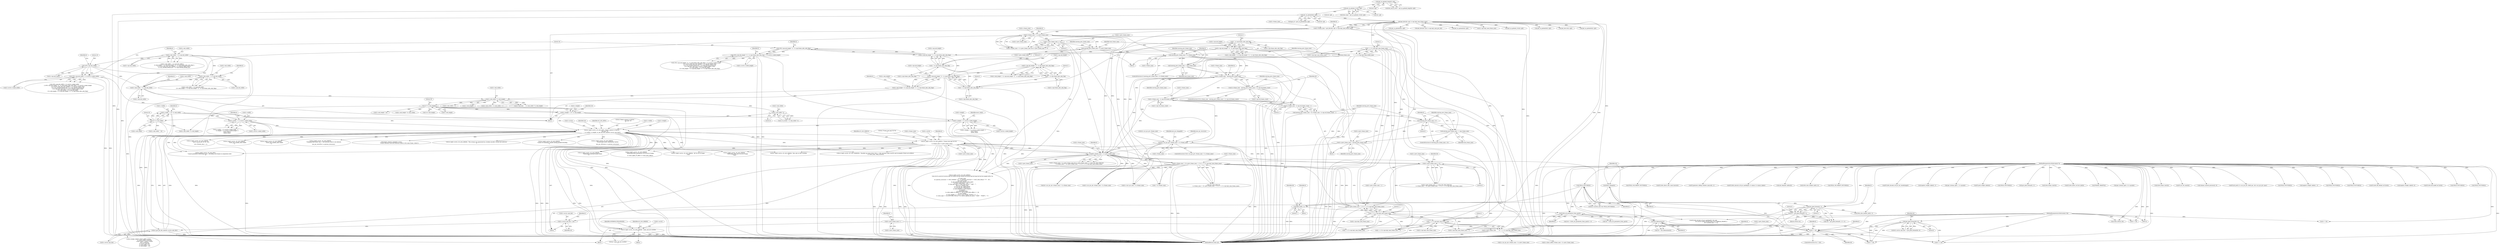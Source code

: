 digraph "0_FFmpeg_29ffeef5e73b8f41ff3a3f2242d356759c66f91f@pointer" {
"1002512" [label="(Call,av_log(h->avctx, AV_LOG_ERROR, \"cabac_init_idc overflow\n\"))"];
"1000887" [label="(Call,av_log(h->avctx, AV_LOG_INFO, \"Reinit context to %dx%d, \"\n               \"pix_fmt: %s\n\", h->width, h->height, av_get_pix_fmt_name(h->avctx->pix_fmt)))"];
"1000715" [label="(Call,h->width  = 16 * h->mb_width)"];
"1000719" [label="(Call,16 * h->mb_width)"];
"1000699" [label="(Call,h->mb_width * 4)"];
"1000679" [label="(Call,h->mb_width * h->mb_height)"];
"1000649" [label="(Call,h->mb_width  = h->sps.mb_width)"];
"1000610" [label="(Call,h->mb_width  != h->sps.mb_width)"];
"1000398" [label="(Call,h->mb_width  != h->sps.mb_width)"];
"1000541" [label="(Call,16*h->sps.mb_width)"];
"1000658" [label="(Call,h->mb_height = h->sps.mb_height * (2 - h->sps.frame_mbs_only_flag))"];
"1000662" [label="(Call,h->sps.mb_height * (2 - h->sps.frame_mbs_only_flag))"];
"1000623" [label="(Call,h->sps.mb_height * (2 - h->sps.frame_mbs_only_flag))"];
"1000557" [label="(Call,h->sps.mb_height * (2 - h->sps.frame_mbs_only_flag))"];
"1000412" [label="(Call,h->sps.mb_height * (2 - h->sps.frame_mbs_only_flag))"];
"1000418" [label="(Call,2 - h->sps.frame_mbs_only_flag)"];
"1000563" [label="(Call,2 - h->sps.frame_mbs_only_flag)"];
"1000629" [label="(Call,2 - h->sps.frame_mbs_only_flag)"];
"1000668" [label="(Call,2 - h->sps.frame_mbs_only_flag)"];
"1000827" [label="(Call,h->width  != h->avctx->coded_width)"];
"1000540" [label="(Call,16*h->sps.mb_width != h->avctx->coded_width)"];
"1000837" [label="(Call,h->height != h->avctx->coded_height)"];
"1000724" [label="(Call,h->height = 16 * h->mb_height)"];
"1000728" [label="(Call,16 * h->mb_height)"];
"1000554" [label="(Call,16*h->sps.mb_height * (2 - h->sps.frame_mbs_only_flag) != h->avctx->coded_height)"];
"1000555" [label="(Call,16*h->sps.mb_height * (2 - h->sps.frame_mbs_only_flag))"];
"1000899" [label="(Call,av_get_pix_fmt_name(h->avctx->pix_fmt))"];
"1000880" [label="(Call,h->avctx->pix_fmt = ret)"];
"1000872" [label="(Call,ret = get_pixel_format(h, 1))"];
"1000874" [label="(Call,get_pixel_format(h, 1))"];
"1000868" [label="(Call,flush_change(h))"];
"1000851" [label="(Call,h != h0)"];
"1000735" [label="(Call,init_dimensions(h))"];
"1000495" [label="(Call,h264_set_parameter_from_sps(h))"];
"1000186" [label="(Call,field_end(h, 1))"];
"1000183" [label="(Call,FIELD_PICTURE(h))"];
"1000125" [label="(MethodParameterIn,H264Context *h)"];
"1000643" [label="(Call,get_pixel_format(h0, 0))"];
"1000126" [label="(MethodParameterIn,H264Context *h0)"];
"1001500" [label="(Call,av_log(h->avctx, AV_LOG_DEBUG, \"Frame num gap %d %d\n\",\n                   h->frame_num, h->prev_frame_num))"];
"1001451" [label="(Call,h->frame_num != h->prev_frame_num)"];
"1001349" [label="(Call,h0->cur_pic_ptr->frame_num != h->frame_num)"];
"1001240" [label="(Call,h->frame_num - h->sps.ref_frame_count)"];
"1001226" [label="(Call,h->frame_num - unwrap_prev_frame_num)"];
"1001216" [label="(Call,unwrap_prev_frame_num > h->frame_num)"];
"1001200" [label="(Call,unwrap_prev_frame_num = h->prev_frame_num)"];
"1001186" [label="(Call,h->frame_num != h->prev_frame_num)"];
"1000993" [label="(Call,h->frame_num = get_bits(&h->gb, h->sps.log2_max_frame_num))"];
"1000997" [label="(Call,get_bits(&h->gb, h->sps.log2_max_frame_num))"];
"1000300" [label="(Call,get_ue_golomb(&h->gb))"];
"1000230" [label="(Call,get_ue_golomb_31(&h->gb))"];
"1000168" [label="(Call,get_ue_golomb_long(&h->gb))"];
"1001193" [label="(Call,h->prev_frame_num >= 0)"];
"1001221" [label="(Call,unwrap_prev_frame_num -= max_frame_num)"];
"1001206" [label="(Call,max_frame_num         = 1 << h->sps.log2_max_frame_num)"];
"1001208" [label="(Call,1 << h->sps.log2_max_frame_num)"];
"1001225" [label="(Call,(h->frame_num - unwrap_prev_frame_num) > h->sps.ref_frame_count)"];
"1001257" [label="(Call,h->prev_frame_num = unwrap_prev_frame_num)"];
"1001254" [label="(Call,unwrap_prev_frame_num += max_frame_num)"];
"1001251" [label="(Call,unwrap_prev_frame_num < 0)"];
"1001237" [label="(Call,unwrap_prev_frame_num = (h->frame_num - h->sps.ref_frame_count) - 1)"];
"1001239" [label="(Call,(h->frame_num - h->sps.ref_frame_count) - 1)"];
"1001552" [label="(Call,h->prev_frame_num        %= 1 << h->sps.log2_max_frame_num)"];
"1001556" [label="(Call,1 << h->sps.log2_max_frame_num)"];
"1001479" [label="(Call,1 << h->sps.log2_max_frame_num)"];
"1001548" [label="(Call,h->prev_frame_num++)"];
"1001469" [label="(Call,h->frame_num != (h->prev_frame_num + 1) % (1 << h->sps.log2_max_frame_num))"];
"1001473" [label="(Call,(h->prev_frame_num + 1) % (1 << h->sps.log2_max_frame_num))"];
"1001459" [label="(Call,h->prev_frame_num >= 0)"];
"1001208" [label="(Call,1 << h->sps.log2_max_frame_num)"];
"1000720" [label="(Literal,16)"];
"1001677" [label="(Call,h->mb_width  * 16)"];
"1000695" [label="(Call,h->b_stride = h->mb_width * 4)"];
"1002195" [label="(Call,get_se_golomb(&h->gb))"];
"1001255" [label="(Identifier,unwrap_prev_frame_num)"];
"1000997" [label="(Call,get_bits(&h->gb, h->sps.log2_max_frame_num))"];
"1000827" [label="(Call,h->width  != h->avctx->coded_width)"];
"1000542" [label="(Literal,16)"];
"1000849" [label="(Block,)"];
"1002411" [label="(Call,ff_h264_decode_ref_pic_marking(h0, &h->gb,\n                                             !(h->avctx->active_thread_type & FF_THREAD_FRAME) ||\n                                             h0->current_slice == 0))"];
"1000690" [label="(Call,h->mb_width + 1)"];
"1000662" [label="(Call,h->sps.mb_height * (2 - h->sps.frame_mbs_only_flag))"];
"1000621" [label="(Identifier,h)"];
"1000900" [label="(Call,h->avctx->pix_fmt)"];
"1000492" [label="(Call,(ret = h264_set_parameter_from_sps(h)) < 0)"];
"1000850" [label="(ControlStructure,if (h != h0))"];
"1000649" [label="(Call,h->mb_width  = h->sps.mb_width)"];
"1000660" [label="(Identifier,h)"];
"1000554" [label="(Call,16*h->sps.mb_height * (2 - h->sps.frame_mbs_only_flag) != h->avctx->coded_height)"];
"1000558" [label="(Call,h->sps.mb_height)"];
"1000725" [label="(Call,h->height)"];
"1000874" [label="(Call,get_pixel_format(h, 1))"];
"1002036" [label="(Call,FIELD_OR_MBAFF_PICTURE(h))"];
"1000929" [label="(Call,h != h0)"];
"1001763" [label="(Call,h0->cur_pic_ptr->frame_num != h->frame_num)"];
"1002848" [label="(Call,av_log(h->avctx, AV_LOG_ERROR,\n                       \"Deblocking switched inside frame.\n\"))"];
"1002109" [label="(Call,h->sps.log2_max_frame_num + 1)"];
"1001563" [label="(Call,h->cur_pic_ptr->frame_num = h->prev_frame_num)"];
"1002483" [label="(Call,ff_h264_direct_dist_scale_factor(h))"];
"1001451" [label="(Call,h->frame_num != h->prev_frame_num)"];
"1000610" [label="(Call,h->mb_width  != h->sps.mb_width)"];
"1000998" [label="(Call,&h->gb)"];
"1000873" [label="(Identifier,ret)"];
"1001222" [label="(Identifier,unwrap_prev_frame_num)"];
"1001217" [label="(Identifier,unwrap_prev_frame_num)"];
"1001464" [label="(Call,!h0->first_field &&\n               h->frame_num != (h->prev_frame_num + 1) % (1 << h->sps.log2_max_frame_num))"];
"1001385" [label="(Identifier,last_pic_structure)"];
"1000663" [label="(Call,h->sps.mb_height)"];
"1001241" [label="(Call,h->frame_num)"];
"1000624" [label="(Call,h->sps.mb_height)"];
"1001506" [label="(Call,h->frame_num)"];
"1001221" [label="(Call,unwrap_prev_frame_num -= max_frame_num)"];
"1001261" [label="(Identifier,unwrap_prev_frame_num)"];
"1002658" [label="(Call,av_log(h->avctx, AV_LOG_ERROR,\n                   \"deblocking_filter_idc %u out of range\n\", tmp))"];
"1001553" [label="(Call,h->prev_frame_num)"];
"1000871" [label="(Call,(ret = get_pixel_format(h, 1)) < 0)"];
"1000609" [label="(Call,h->mb_width  != h->sps.mb_width\n                     || h->mb_height != h->sps.mb_height * (2 - h->sps.frame_mbs_only_flag))"];
"1000683" [label="(Call,h->mb_height)"];
"1000875" [label="(Identifier,h)"];
"1000851" [label="(Call,h != h0)"];
"1001592" [label="(Call,ff_generate_sliding_window_mmcos(h, 1))"];
"1000831" [label="(Call,h->avctx->coded_width)"];
"1001611" [label="(Call,ff_h264_execute_ref_pic_marking(h, h->mmco, h->mmco_index))"];
"1001210" [label="(Call,h->sps.log2_max_frame_num)"];
"1000408" [label="(Call,h->mb_height != h->sps.mb_height * (2 - h->sps.frame_mbs_only_flag))"];
"1001249" [label="(Literal,1)"];
"1001896" [label="(Call,h->mb_height * h->mb_stride)"];
"1001452" [label="(Call,h->frame_num)"];
"1002519" [label="(Identifier,AVERROR_INVALIDDATA)"];
"1000729" [label="(Literal,16)"];
"1000125" [label="(MethodParameterIn,H264Context *h)"];
"1000301" [label="(Call,&h->gb)"];
"1000179" [label="(Call,h0->current_slice && FIELD_PICTURE(h))"];
"1000659" [label="(Call,h->mb_height)"];
"1000991" [label="(Call,init_dequant_tables(h))"];
"1000962" [label="(Call,h264_slice_header_init(h, 0))"];
"1001990" [label="(Call,FIELD_OR_MBAFF_PICTURE(h))"];
"1001240" [label="(Call,h->frame_num - h->sps.ref_frame_count)"];
"1000298" [label="(Call,pps_id = get_ue_golomb(&h->gb))"];
"1002303" [label="(Call,ff_h264_decode_ref_pic_list_reordering(h))"];
"1000398" [label="(Call,h->mb_width  != h->sps.mb_width)"];
"1000876" [label="(Literal,1)"];
"1000191" [label="(Identifier,h0)"];
"1000169" [label="(Call,&h->gb)"];
"1001467" [label="(Identifier,h0)"];
"1001231" [label="(Call,h->sps.ref_frame_count)"];
"1001238" [label="(Identifier,unwrap_prev_frame_num)"];
"1001190" [label="(Call,h->prev_frame_num)"];
"1000977" [label="(Call,h == h0)"];
"1001252" [label="(Identifier,unwrap_prev_frame_num)"];
"1002469" [label="(Call,implicit_weight_table(h, 1))"];
"1000397" [label="(Call,h->mb_width  != h->sps.mb_width ||\n            h->mb_height != h->sps.mb_height * (2 - h->sps.frame_mbs_only_flag) ||\n            h->avctx->bits_per_raw_sample != h->sps.bit_depth_luma ||\n            h->cur_chroma_format_idc != h->sps.chroma_format_idc)"];
"1000579" [label="(Identifier,h)"];
"1001193" [label="(Call,h->prev_frame_num >= 0)"];
"1000841" [label="(Call,h->avctx->coded_height)"];
"1002072" [label="(Call,h->curr_pic_num = h->frame_num)"];
"1000993" [label="(Call,h->frame_num = get_bits(&h->gb, h->sps.log2_max_frame_num))"];
"1000614" [label="(Call,h->sps.mb_width)"];
"1001480" [label="(Literal,1)"];
"1003435" [label="(MethodReturn,static int)"];
"1001558" [label="(Call,h->sps.log2_max_frame_num)"];
"1002140" [label="(Call,get_bits(&h->gb, h->sps.log2_max_poc_lsb))"];
"1000637" [label="(Call,h0->avctx->pix_fmt != get_pixel_format(h0, 0))"];
"1001850" [label="(Call,i<h->mb_height)"];
"1001169" [label="(Call,av_log(h->avctx, AV_LOG_ERROR,\n                   \"unset cur_pic_ptr on %d. slice\n\",\n                   h0->current_slice + 1))"];
"1001458" [label="(Call,h->prev_frame_num >= 0 && !h0->first_field &&\n               h->frame_num != (h->prev_frame_num + 1) % (1 << h->sps.log2_max_frame_num))"];
"1001251" [label="(Call,unwrap_prev_frame_num < 0)"];
"1001259" [label="(Identifier,h)"];
"1001501" [label="(Call,h->avctx)"];
"1001548" [label="(Call,h->prev_frame_num++)"];
"1000724" [label="(Call,h->height = 16 * h->mb_height)"];
"1000572" [label="(Identifier,h)"];
"1002001" [label="(Call,av_log(h->avctx, AV_LOG_ERROR, \"first_mb_in_slice overflow\n\"))"];
"1001355" [label="(Call,h->frame_num)"];
"1000878" [label="(Return,return ret;)"];
"1002590" [label="(Call,get_chroma_qp(h, 1, h->qscale))"];
"1001257" [label="(Call,h->prev_frame_num = unwrap_prev_frame_num)"];
"1001479" [label="(Call,1 << h->sps.log2_max_frame_num)"];
"1002832" [label="(Call,av_log(h->avctx, AV_LOG_INFO,\n                       \"Cannot parallelize deblocking type 1, decoding such frames in sequential order\n\"))"];
"1000914" [label="(Call,av_log(h->avctx, AV_LOG_ERROR,\n                   \"h264_slice_header_init() failed\n\"))"];
"1000653" [label="(Call,h->sps.mb_width)"];
"1001700" [label="(Call,h->short_ref[0]->frame_num = h->prev_frame_num)"];
"1000887" [label="(Call,av_log(h->avctx, AV_LOG_INFO, \"Reinit context to %dx%d, \"\n               \"pix_fmt: %s\n\", h->width, h->height, av_get_pix_fmt_name(h->avctx->pix_fmt)))"];
"1001554" [label="(Identifier,h)"];
"1000619" [label="(Call,h->mb_height != h->sps.mb_height * (2 - h->sps.frame_mbs_only_flag))"];
"1000631" [label="(Call,h->sps.frame_mbs_only_flag)"];
"1001516" [label="(Identifier,h)"];
"1001223" [label="(Identifier,max_frame_num)"];
"1001469" [label="(Call,h->frame_num != (h->prev_frame_num + 1) % (1 << h->sps.log2_max_frame_num))"];
"1000852" [label="(Identifier,h)"];
"1002122" [label="(Call,get_ue_golomb(&h->gb))"];
"1000127" [label="(Block,)"];
"1000413" [label="(Call,h->sps.mb_height)"];
"1000670" [label="(Call,h->sps.frame_mbs_only_flag)"];
"1000570" [label="(Call,h->avctx->coded_height)"];
"1000184" [label="(Identifier,h)"];
"1001350" [label="(Call,h0->cur_pic_ptr->frame_num)"];
"1001002" [label="(Call,h->sps.log2_max_frame_num)"];
"1001481" [label="(Call,h->sps.log2_max_frame_num)"];
"1001250" [label="(ControlStructure,if (unwrap_prev_frame_num < 0))"];
"1000402" [label="(Call,h->sps.mb_width)"];
"1000668" [label="(Call,2 - h->sps.frame_mbs_only_flag)"];
"1000719" [label="(Call,16 * h->mb_width)"];
"1000399" [label="(Call,h->mb_width)"];
"1000540" [label="(Call,16*h->sps.mb_width != h->avctx->coded_width)"];
"1000881" [label="(Call,h->avctx->pix_fmt)"];
"1001209" [label="(Literal,1)"];
"1001206" [label="(Call,max_frame_num         = 1 << h->sps.log2_max_frame_num)"];
"1001549" [label="(Call,h->prev_frame_num)"];
"1001362" [label="(Identifier,last_pic_droppable)"];
"1000539" [label="(Call,16*h->sps.mb_width != h->avctx->coded_width\n                     || 16*h->sps.mb_height * (2 - h->sps.frame_mbs_only_flag) != h->avctx->coded_height\n                     || h->avctx->bits_per_raw_sample != h->sps.bit_depth_luma\n                     || h->cur_chroma_format_idc != h->sps.chroma_format_idc\n                     || av_cmp_q(h->sps.sar, h->avctx->sample_aspect_ratio)\n                     || h->mb_width  != h->sps.mb_width\n                     || h->mb_height != h->sps.mb_height * (2 - h->sps.frame_mbs_only_flag))"];
"1000857" [label="(Identifier,h)"];
"1000493" [label="(Call,ret = h264_set_parameter_from_sps(h))"];
"1000187" [label="(Identifier,h)"];
"1002351" [label="(Call,ff_pred_weight_table(h))"];
"1000736" [label="(Identifier,h)"];
"1000899" [label="(Call,av_get_pix_fmt_name(h->avctx->pix_fmt))"];
"1000230" [label="(Call,get_ue_golomb_31(&h->gb))"];
"1000892" [label="(Literal,\"Reinit context to %dx%d, \"\n               \"pix_fmt: %s\n\")"];
"1001809" [label="(Call,FIELD_PICTURE(h))"];
"1000967" [label="(Call,av_log(h->avctx, AV_LOG_ERROR,\n                   \"h264_slice_header_init() failed\n\"))"];
"1001216" [label="(Call,unwrap_prev_frame_num > h->frame_num)"];
"1000611" [label="(Call,h->mb_width)"];
"1001194" [label="(Call,h->prev_frame_num)"];
"1001500" [label="(Call,av_log(h->avctx, AV_LOG_DEBUG, \"Frame num gap %d %d\n\",\n                   h->frame_num, h->prev_frame_num))"];
"1001463" [label="(Literal,0)"];
"1000679" [label="(Call,h->mb_width * h->mb_height)"];
"1000945" [label="(Call,get_pixel_format(h, 1))"];
"1001917" [label="(Call,h != h0)"];
"1001185" [label="(Call,h->frame_num != h->prev_frame_num && h->prev_frame_num >= 0)"];
"1000869" [label="(Identifier,h)"];
"1000496" [label="(Identifier,h)"];
"1001540" [label="(Call,h264_frame_start(h))"];
"1000909" [label="(Call,h264_slice_header_init(h, 1))"];
"1000877" [label="(Literal,0)"];
"1002485" [label="(Call,ff_h264_direct_ref_list_init(h))"];
"1002984" [label="(Call,av_log(h->avctx, AV_LOG_WARNING, \"Possibly too many slices (%d >= %d), increase MAX_SLICES and recompile if there are artifacts\n\", h->slice_num, MAX_SLICES))"];
"1001504" [label="(Identifier,AV_LOG_DEBUG)"];
"1000658" [label="(Call,h->mb_height = h->sps.mb_height * (2 - h->sps.frame_mbs_only_flag))"];
"1001227" [label="(Call,h->frame_num)"];
"1000677" [label="(Identifier,h)"];
"1001201" [label="(Identifier,unwrap_prev_frame_num)"];
"1000630" [label="(Literal,2)"];
"1001236" [label="(Block,)"];
"1001256" [label="(Identifier,max_frame_num)"];
"1000550" [label="(Identifier,h)"];
"1001140" [label="(Call,av_log(h->avctx, AV_LOG_ERROR,\n                   \"Changing field mode (%d -> %d) between slices is not allowed\n\",\n                   last_pic_structure, h->picture_structure))"];
"1002097" [label="(Call,2 * h->frame_num)"];
"1000669" [label="(Literal,2)"];
"1000886" [label="(Identifier,ret)"];
"1001450" [label="(Call,h->frame_num != h->prev_frame_num && h->prev_frame_num >= 0 && !h0->first_field &&\n               h->frame_num != (h->prev_frame_num + 1) % (1 << h->sps.log2_max_frame_num))"];
"1000623" [label="(Call,h->sps.mb_height * (2 - h->sps.frame_mbs_only_flag))"];
"1001207" [label="(Identifier,max_frame_num)"];
"1000893" [label="(Call,h->width)"];
"1002446" [label="(Call,FRAME_MBAFF(h))"];
"1002723" [label="(Call,av_log(h->avctx, AV_LOG_ERROR,\n                       \"deblocking filter parameters %d %d out of range\n\",\n                       h->slice_alpha_c0_offset, h->slice_beta_offset))"];
"1000826" [label="(Call,h->width  != h->avctx->coded_width   ||\n         h->height != h->avctx->coded_height  ||\n         must_reinit ||\n         needs_reinit)"];
"1001474" [label="(Call,h->prev_frame_num + 1)"];
"1001349" [label="(Call,h0->cur_pic_ptr->frame_num != h->frame_num)"];
"1000643" [label="(Call,get_pixel_format(h0, 0))"];
"1001459" [label="(Call,h->prev_frame_num >= 0)"];
"1001195" [label="(Identifier,h)"];
"1001964" [label="(Call,h->cur_pic_ptr->frame_num = h->frame_num)"];
"1000188" [label="(Literal,1)"];
"1002578" [label="(Call,get_chroma_qp(h, 0, h->qscale))"];
"1001432" [label="(Call,avpriv_request_sample(h->avctx,\n                                              \"Found reference and non-reference fields in the same frame, which\"))"];
"1001202" [label="(Call,h->prev_frame_num)"];
"1000686" [label="(Call,h->mb_stride = h->mb_width + 1)"];
"1001264" [label="(Identifier,h0)"];
"1000896" [label="(Call,h->height)"];
"1000839" [label="(Identifier,h)"];
"1000888" [label="(Call,h->avctx)"];
"1001822" [label="(Call,h264_frame_start(h))"];
"1001473" [label="(Call,(h->prev_frame_num + 1) % (1 << h->sps.log2_max_frame_num))"];
"1000700" [label="(Call,h->mb_width)"];
"1001233" [label="(Identifier,h)"];
"1000716" [label="(Call,h->width)"];
"1002511" [label="(Block,)"];
"1000730" [label="(Call,h->mb_height)"];
"1000183" [label="(Call,FIELD_PICTURE(h))"];
"1000728" [label="(Call,16 * h->mb_height)"];
"1001461" [label="(Identifier,h)"];
"1001244" [label="(Call,h->sps.ref_frame_count)"];
"1002502" [label="(Call,get_ue_golomb_31(&h->gb))"];
"1001237" [label="(Call,unwrap_prev_frame_num = (h->frame_num - h->sps.ref_frame_count) - 1)"];
"1000734" [label="(Identifier,ret)"];
"1002255" [label="(Call,ff_set_ref_count(h))"];
"1001835" [label="(Call,release_unused_pictures(h, 0))"];
"1002538" [label="(Call,get_se_golomb(&h->gb))"];
"1001258" [label="(Call,h->prev_frame_num)"];
"1001253" [label="(Literal,0)"];
"1000644" [label="(Identifier,h0)"];
"1000166" [label="(Call,first_mb_in_slice = get_ue_golomb_long(&h->gb))"];
"1000412" [label="(Call,h->sps.mb_height * (2 - h->sps.frame_mbs_only_flag))"];
"1000418" [label="(Call,2 - h->sps.frame_mbs_only_flag)"];
"1001239" [label="(Call,(h->frame_num - h->sps.ref_frame_count) - 1)"];
"1001509" [label="(Call,h->prev_frame_num)"];
"1001197" [label="(Literal,0)"];
"1001062" [label="(Call,av_log(h->avctx, AV_LOG_ERROR, \"This stream was generated by a broken encoder, invalid 8x8 inference\n\"))"];
"1002558" [label="(Call,av_log(h->avctx, AV_LOG_ERROR, \"QP %u out of range\n\", tmp))"];
"1001225" [label="(Call,(h->frame_num - unwrap_prev_frame_num) > h->sps.ref_frame_count)"];
"1000543" [label="(Call,h->sps.mb_width)"];
"1001200" [label="(Call,unwrap_prev_frame_num = h->prev_frame_num)"];
"1000733" [label="(Call,ret = init_dimensions(h))"];
"1000541" [label="(Call,16*h->sps.mb_width)"];
"1001198" [label="(Block,)"];
"1000300" [label="(Call,get_ue_golomb(&h->gb))"];
"1000675" [label="(Call,h->mb_num    = h->mb_width * h->mb_height)"];
"1000185" [label="(Block,)"];
"1001556" [label="(Call,1 << h->sps.log2_max_frame_num)"];
"1000548" [label="(Call,h->avctx->coded_width)"];
"1001073" [label="(Call,get_bits1(&h->gb))"];
"1001009" [label="(Identifier,h)"];
"1002083" [label="(Call,1 << h->sps.log2_max_frame_num)"];
"1000721" [label="(Call,h->mb_width)"];
"1002225" [label="(Call,ff_init_poc(h, h->cur_pic_ptr->field_poc, &h->cur_pic_ptr->poc))"];
"1001215" [label="(ControlStructure,if (unwrap_prev_frame_num > h->frame_num))"];
"1000880" [label="(Call,h->avctx->pix_fmt = ret)"];
"1001552" [label="(Call,h->prev_frame_num        %= 1 << h->sps.log2_max_frame_num)"];
"1000837" [label="(Call,h->height != h->avctx->coded_height)"];
"1002512" [label="(Call,av_log(h->avctx, AV_LOG_ERROR, \"cabac_init_idc overflow\n\"))"];
"1001348" [label="(ControlStructure,if (h0->cur_pic_ptr->frame_num != h->frame_num))"];
"1001470" [label="(Call,h->frame_num)"];
"1001741" [label="(Call,FIELD_PICTURE(h))"];
"1000555" [label="(Call,16*h->sps.mb_height * (2 - h->sps.frame_mbs_only_flag))"];
"1000553" [label="(Call,16*h->sps.mb_height * (2 - h->sps.frame_mbs_only_flag) != h->avctx->coded_height\n                     || h->avctx->bits_per_raw_sample != h->sps.bit_depth_luma\n                     || h->cur_chroma_format_idc != h->sps.chroma_format_idc\n                     || av_cmp_q(h->sps.sar, h->avctx->sample_aspect_ratio)\n                     || h->mb_width  != h->sps.mb_width\n                     || h->mb_height != h->sps.mb_height * (2 - h->sps.frame_mbs_only_flag))"];
"1002369" [label="(Call,implicit_weight_table(h, -1))"];
"1000420" [label="(Call,h->sps.frame_mbs_only_flag)"];
"1001814" [label="(Call,FIELD_PICTURE(h))"];
"1000872" [label="(Call,ret = get_pixel_format(h, 1))"];
"1001641" [label="(Call,av_image_copy(h->short_ref[0]->f.data,\n                                  h->short_ref[0]->f.linesize,\n                                  (const uint8_t **)prev->f.data,\n                                  prev->f.linesize,\n                                  h->avctx->pix_fmt,\n                                  h->mb_width  * 16,\n                                  h->mb_height * 16))"];
"1001254" [label="(Call,unwrap_prev_frame_num += max_frame_num)"];
"1000699" [label="(Call,h->mb_width * 4)"];
"1000838" [label="(Call,h->height)"];
"1000557" [label="(Call,h->sps.mb_height * (2 - h->sps.frame_mbs_only_flag))"];
"1000868" [label="(Call,flush_change(h))"];
"1000735" [label="(Call,init_dimensions(h))"];
"1000228" [label="(Call,slice_type = get_ue_golomb_31(&h->gb))"];
"1001319" [label="(Call,FIELD_PICTURE(h))"];
"1000231" [label="(Call,&h->gb)"];
"1002107" [label="(Call,1 << (h->sps.log2_max_frame_num + 1))"];
"1002292" [label="(Call,ff_h264_fill_default_ref_list(h))"];
"1000186" [label="(Call,field_end(h, 1))"];
"1001978" [label="(Call,h->mb_width * h->mb_height)"];
"1000680" [label="(Call,h->mb_width)"];
"1001460" [label="(Call,h->prev_frame_num)"];
"1000836" [label="(Call,h->height != h->avctx->coded_height  ||\n         must_reinit ||\n         needs_reinit)"];
"1000889" [label="(Identifier,h)"];
"1002517" [label="(Literal,\"cabac_init_idc overflow\n\")"];
"1000715" [label="(Call,h->width  = 16 * h->mb_width)"];
"1000908" [label="(Identifier,ret)"];
"1001923" [label="(Call,clone_slice(h, h0))"];
"1000410" [label="(Identifier,h)"];
"1001455" [label="(Call,h->prev_frame_num)"];
"1000933" [label="(Call,av_log(h->avctx, AV_LOG_ERROR,\n                   \"Cannot (re-)initialize context during parallel decoding.\n\"))"];
"1002844" [label="(Call,h != h0)"];
"1000563" [label="(Call,2 - h->sps.frame_mbs_only_flag)"];
"1000703" [label="(Literal,4)"];
"1001187" [label="(Call,h->frame_num)"];
"1001557" [label="(Literal,1)"];
"1001682" [label="(Call,h->mb_height * 16)"];
"1000556" [label="(Literal,16)"];
"1000994" [label="(Call,h->frame_num)"];
"1001505" [label="(Literal,\"Frame num gap %d %d\n\")"];
"1001186" [label="(Call,h->frame_num != h->prev_frame_num)"];
"1002516" [label="(Identifier,AV_LOG_ERROR)"];
"1000650" [label="(Call,h->mb_width)"];
"1001402" [label="(Call,av_log(h->avctx, AV_LOG_ERROR,\n                               \"Invalid field mode combination %d/%d\n\",\n                               last_pic_structure, h->picture_structure))"];
"1002466" [label="(Call,implicit_weight_table(h, 0))"];
"1000853" [label="(Identifier,h0)"];
"1003314" [label="(Call,av_log(h->avctx, AV_LOG_DEBUG,\n               \"slice:%d %s mb:%d %c%s%s pps:%u frame:%d poc:%d/%d ref:%d/%d qp:%d loop:%d:%d:%d weight:%d%s %s\n\",\n               h->slice_num,\n               (h->picture_structure == PICT_FRAME ? \"F\" : h->picture_structure == PICT_TOP_FIELD ? \"T\" : \"B\"),\n               first_mb_in_slice,\n               av_get_picture_type_char(h->slice_type),\n               h->slice_type_fixed ? \" fix\" : \"\",\n               h->nal_unit_type == NAL_IDR_SLICE ? \" IDR\" : \"\",\n               pps_id, h->frame_num,\n               h->cur_pic_ptr->field_poc[0],\n               h->cur_pic_ptr->field_poc[1],\n               h->ref_count[0], h->ref_count[1],\n               h->qscale,\n               h->deblocking_filter,\n               h->slice_alpha_c0_offset / 2 - 26, h->slice_beta_offset / 2 - 26,\n               h->use_weight,\n               h->use_weight == 1 && h->use_weight_chroma ? \"c\" : \"\",\n               h->slice_type == AV_PICTURE_TYPE_B ? (h->direct_spatial_mv_pred ? \"SPAT\" : \"TEMP\") : \"\"))"];
"1002513" [label="(Call,h->avctx)"];
"1000828" [label="(Call,h->width)"];
"1000645" [label="(Literal,0)"];
"1000891" [label="(Identifier,AV_LOG_INFO)"];
"1002248" [label="(Call,get_ue_golomb(&h->gb))"];
"1000419" [label="(Literal,2)"];
"1001224" [label="(ControlStructure,if ((h->frame_num - unwrap_prev_frame_num) > h->sps.ref_frame_count))"];
"1002449" [label="(Call,ff_h264_fill_mbaff_ref_list(h))"];
"1001226" [label="(Call,h->frame_num - unwrap_prev_frame_num)"];
"1001566" [label="(Identifier,h)"];
"1001230" [label="(Identifier,unwrap_prev_frame_num)"];
"1000629" [label="(Call,2 - h->sps.frame_mbs_only_flag)"];
"1001486" [label="(Block,)"];
"1001228" [label="(Identifier,h)"];
"1000168" [label="(Call,get_ue_golomb_long(&h->gb))"];
"1001758" [label="(Call,FIELD_PICTURE(h))"];
"1000726" [label="(Identifier,h)"];
"1000564" [label="(Literal,2)"];
"1001839" [label="(Call,FIELD_PICTURE(h))"];
"1000126" [label="(MethodParameterIn,H264Context *h0)"];
"1001218" [label="(Call,h->frame_num)"];
"1000495" [label="(Call,h264_set_parameter_from_sps(h))"];
"1000565" [label="(Call,h->sps.frame_mbs_only_flag)"];
"1000847" [label="(Identifier,must_reinit)"];
"1002512" -> "1002511"  [label="AST: "];
"1002512" -> "1002517"  [label="CFG: "];
"1002513" -> "1002512"  [label="AST: "];
"1002516" -> "1002512"  [label="AST: "];
"1002517" -> "1002512"  [label="AST: "];
"1002519" -> "1002512"  [label="CFG: "];
"1002512" -> "1003435"  [label="DDG: "];
"1002512" -> "1003435"  [label="DDG: "];
"1002512" -> "1003435"  [label="DDG: "];
"1000887" -> "1002512"  [label="DDG: "];
"1001500" -> "1002512"  [label="DDG: "];
"1000887" -> "1000849"  [label="AST: "];
"1000887" -> "1000899"  [label="CFG: "];
"1000888" -> "1000887"  [label="AST: "];
"1000891" -> "1000887"  [label="AST: "];
"1000892" -> "1000887"  [label="AST: "];
"1000893" -> "1000887"  [label="AST: "];
"1000896" -> "1000887"  [label="AST: "];
"1000899" -> "1000887"  [label="AST: "];
"1000908" -> "1000887"  [label="CFG: "];
"1000887" -> "1003435"  [label="DDG: "];
"1000887" -> "1003435"  [label="DDG: "];
"1000887" -> "1003435"  [label="DDG: "];
"1000887" -> "1003435"  [label="DDG: "];
"1000887" -> "1003435"  [label="DDG: "];
"1000887" -> "1003435"  [label="DDG: "];
"1000715" -> "1000887"  [label="DDG: "];
"1000827" -> "1000887"  [label="DDG: "];
"1000837" -> "1000887"  [label="DDG: "];
"1000724" -> "1000887"  [label="DDG: "];
"1000899" -> "1000887"  [label="DDG: "];
"1000887" -> "1000914"  [label="DDG: "];
"1000887" -> "1000933"  [label="DDG: "];
"1000887" -> "1000967"  [label="DDG: "];
"1000887" -> "1001062"  [label="DDG: "];
"1000887" -> "1001140"  [label="DDG: "];
"1000887" -> "1001169"  [label="DDG: "];
"1000887" -> "1001402"  [label="DDG: "];
"1000887" -> "1001432"  [label="DDG: "];
"1000887" -> "1001500"  [label="DDG: "];
"1000887" -> "1002001"  [label="DDG: "];
"1000887" -> "1002558"  [label="DDG: "];
"1000887" -> "1002658"  [label="DDG: "];
"1000887" -> "1002723"  [label="DDG: "];
"1000887" -> "1002832"  [label="DDG: "];
"1000887" -> "1002832"  [label="DDG: "];
"1000887" -> "1002848"  [label="DDG: "];
"1000887" -> "1002984"  [label="DDG: "];
"1000887" -> "1003314"  [label="DDG: "];
"1000715" -> "1000127"  [label="AST: "];
"1000715" -> "1000719"  [label="CFG: "];
"1000716" -> "1000715"  [label="AST: "];
"1000719" -> "1000715"  [label="AST: "];
"1000726" -> "1000715"  [label="CFG: "];
"1000715" -> "1003435"  [label="DDG: "];
"1000715" -> "1003435"  [label="DDG: "];
"1000719" -> "1000715"  [label="DDG: "];
"1000719" -> "1000715"  [label="DDG: "];
"1000715" -> "1000827"  [label="DDG: "];
"1000719" -> "1000721"  [label="CFG: "];
"1000720" -> "1000719"  [label="AST: "];
"1000721" -> "1000719"  [label="AST: "];
"1000719" -> "1003435"  [label="DDG: "];
"1000699" -> "1000719"  [label="DDG: "];
"1000719" -> "1001677"  [label="DDG: "];
"1000719" -> "1001978"  [label="DDG: "];
"1000699" -> "1000695"  [label="AST: "];
"1000699" -> "1000703"  [label="CFG: "];
"1000700" -> "1000699"  [label="AST: "];
"1000703" -> "1000699"  [label="AST: "];
"1000695" -> "1000699"  [label="CFG: "];
"1000699" -> "1000695"  [label="DDG: "];
"1000699" -> "1000695"  [label="DDG: "];
"1000679" -> "1000699"  [label="DDG: "];
"1000679" -> "1000675"  [label="AST: "];
"1000679" -> "1000683"  [label="CFG: "];
"1000680" -> "1000679"  [label="AST: "];
"1000683" -> "1000679"  [label="AST: "];
"1000675" -> "1000679"  [label="CFG: "];
"1000679" -> "1000675"  [label="DDG: "];
"1000679" -> "1000675"  [label="DDG: "];
"1000649" -> "1000679"  [label="DDG: "];
"1000658" -> "1000679"  [label="DDG: "];
"1000679" -> "1000686"  [label="DDG: "];
"1000679" -> "1000690"  [label="DDG: "];
"1000679" -> "1000728"  [label="DDG: "];
"1000649" -> "1000127"  [label="AST: "];
"1000649" -> "1000653"  [label="CFG: "];
"1000650" -> "1000649"  [label="AST: "];
"1000653" -> "1000649"  [label="AST: "];
"1000660" -> "1000649"  [label="CFG: "];
"1000649" -> "1003435"  [label="DDG: "];
"1000610" -> "1000649"  [label="DDG: "];
"1000398" -> "1000649"  [label="DDG: "];
"1000541" -> "1000649"  [label="DDG: "];
"1000610" -> "1000609"  [label="AST: "];
"1000610" -> "1000614"  [label="CFG: "];
"1000611" -> "1000610"  [label="AST: "];
"1000614" -> "1000610"  [label="AST: "];
"1000621" -> "1000610"  [label="CFG: "];
"1000609" -> "1000610"  [label="CFG: "];
"1000610" -> "1000609"  [label="DDG: "];
"1000610" -> "1000609"  [label="DDG: "];
"1000398" -> "1000610"  [label="DDG: "];
"1000541" -> "1000610"  [label="DDG: "];
"1000398" -> "1000397"  [label="AST: "];
"1000398" -> "1000402"  [label="CFG: "];
"1000399" -> "1000398"  [label="AST: "];
"1000402" -> "1000398"  [label="AST: "];
"1000410" -> "1000398"  [label="CFG: "];
"1000397" -> "1000398"  [label="CFG: "];
"1000398" -> "1003435"  [label="DDG: "];
"1000398" -> "1003435"  [label="DDG: "];
"1000398" -> "1000397"  [label="DDG: "];
"1000398" -> "1000397"  [label="DDG: "];
"1000398" -> "1000541"  [label="DDG: "];
"1000541" -> "1000540"  [label="AST: "];
"1000541" -> "1000543"  [label="CFG: "];
"1000542" -> "1000541"  [label="AST: "];
"1000543" -> "1000541"  [label="AST: "];
"1000550" -> "1000541"  [label="CFG: "];
"1000541" -> "1000540"  [label="DDG: "];
"1000541" -> "1000540"  [label="DDG: "];
"1000658" -> "1000127"  [label="AST: "];
"1000658" -> "1000662"  [label="CFG: "];
"1000659" -> "1000658"  [label="AST: "];
"1000662" -> "1000658"  [label="AST: "];
"1000677" -> "1000658"  [label="CFG: "];
"1000658" -> "1003435"  [label="DDG: "];
"1000662" -> "1000658"  [label="DDG: "];
"1000662" -> "1000658"  [label="DDG: "];
"1000662" -> "1000668"  [label="CFG: "];
"1000663" -> "1000662"  [label="AST: "];
"1000668" -> "1000662"  [label="AST: "];
"1000662" -> "1003435"  [label="DDG: "];
"1000662" -> "1003435"  [label="DDG: "];
"1000623" -> "1000662"  [label="DDG: "];
"1000557" -> "1000662"  [label="DDG: "];
"1000412" -> "1000662"  [label="DDG: "];
"1000668" -> "1000662"  [label="DDG: "];
"1000668" -> "1000662"  [label="DDG: "];
"1000623" -> "1000619"  [label="AST: "];
"1000623" -> "1000629"  [label="CFG: "];
"1000624" -> "1000623"  [label="AST: "];
"1000629" -> "1000623"  [label="AST: "];
"1000619" -> "1000623"  [label="CFG: "];
"1000623" -> "1000619"  [label="DDG: "];
"1000623" -> "1000619"  [label="DDG: "];
"1000557" -> "1000623"  [label="DDG: "];
"1000629" -> "1000623"  [label="DDG: "];
"1000629" -> "1000623"  [label="DDG: "];
"1000557" -> "1000555"  [label="AST: "];
"1000557" -> "1000563"  [label="CFG: "];
"1000558" -> "1000557"  [label="AST: "];
"1000563" -> "1000557"  [label="AST: "];
"1000555" -> "1000557"  [label="CFG: "];
"1000557" -> "1000555"  [label="DDG: "];
"1000557" -> "1000555"  [label="DDG: "];
"1000412" -> "1000557"  [label="DDG: "];
"1000563" -> "1000557"  [label="DDG: "];
"1000563" -> "1000557"  [label="DDG: "];
"1000412" -> "1000408"  [label="AST: "];
"1000412" -> "1000418"  [label="CFG: "];
"1000413" -> "1000412"  [label="AST: "];
"1000418" -> "1000412"  [label="AST: "];
"1000408" -> "1000412"  [label="CFG: "];
"1000412" -> "1003435"  [label="DDG: "];
"1000412" -> "1003435"  [label="DDG: "];
"1000412" -> "1000408"  [label="DDG: "];
"1000412" -> "1000408"  [label="DDG: "];
"1000418" -> "1000412"  [label="DDG: "];
"1000418" -> "1000412"  [label="DDG: "];
"1000418" -> "1000420"  [label="CFG: "];
"1000419" -> "1000418"  [label="AST: "];
"1000420" -> "1000418"  [label="AST: "];
"1000418" -> "1003435"  [label="DDG: "];
"1000418" -> "1000563"  [label="DDG: "];
"1000418" -> "1000668"  [label="DDG: "];
"1000563" -> "1000565"  [label="CFG: "];
"1000564" -> "1000563"  [label="AST: "];
"1000565" -> "1000563"  [label="AST: "];
"1000563" -> "1000629"  [label="DDG: "];
"1000563" -> "1000668"  [label="DDG: "];
"1000629" -> "1000631"  [label="CFG: "];
"1000630" -> "1000629"  [label="AST: "];
"1000631" -> "1000629"  [label="AST: "];
"1000629" -> "1000668"  [label="DDG: "];
"1000668" -> "1000670"  [label="CFG: "];
"1000669" -> "1000668"  [label="AST: "];
"1000670" -> "1000668"  [label="AST: "];
"1000668" -> "1003435"  [label="DDG: "];
"1000827" -> "1000826"  [label="AST: "];
"1000827" -> "1000831"  [label="CFG: "];
"1000828" -> "1000827"  [label="AST: "];
"1000831" -> "1000827"  [label="AST: "];
"1000839" -> "1000827"  [label="CFG: "];
"1000826" -> "1000827"  [label="CFG: "];
"1000827" -> "1003435"  [label="DDG: "];
"1000827" -> "1003435"  [label="DDG: "];
"1000827" -> "1000826"  [label="DDG: "];
"1000827" -> "1000826"  [label="DDG: "];
"1000540" -> "1000827"  [label="DDG: "];
"1000540" -> "1000539"  [label="AST: "];
"1000540" -> "1000548"  [label="CFG: "];
"1000548" -> "1000540"  [label="AST: "];
"1000556" -> "1000540"  [label="CFG: "];
"1000539" -> "1000540"  [label="CFG: "];
"1000540" -> "1003435"  [label="DDG: "];
"1000540" -> "1003435"  [label="DDG: "];
"1000540" -> "1000539"  [label="DDG: "];
"1000540" -> "1000539"  [label="DDG: "];
"1000837" -> "1000836"  [label="AST: "];
"1000837" -> "1000841"  [label="CFG: "];
"1000838" -> "1000837"  [label="AST: "];
"1000841" -> "1000837"  [label="AST: "];
"1000847" -> "1000837"  [label="CFG: "];
"1000836" -> "1000837"  [label="CFG: "];
"1000837" -> "1003435"  [label="DDG: "];
"1000837" -> "1003435"  [label="DDG: "];
"1000837" -> "1000836"  [label="DDG: "];
"1000837" -> "1000836"  [label="DDG: "];
"1000724" -> "1000837"  [label="DDG: "];
"1000554" -> "1000837"  [label="DDG: "];
"1000724" -> "1000127"  [label="AST: "];
"1000724" -> "1000728"  [label="CFG: "];
"1000725" -> "1000724"  [label="AST: "];
"1000728" -> "1000724"  [label="AST: "];
"1000734" -> "1000724"  [label="CFG: "];
"1000724" -> "1003435"  [label="DDG: "];
"1000724" -> "1003435"  [label="DDG: "];
"1000728" -> "1000724"  [label="DDG: "];
"1000728" -> "1000724"  [label="DDG: "];
"1000728" -> "1000730"  [label="CFG: "];
"1000729" -> "1000728"  [label="AST: "];
"1000730" -> "1000728"  [label="AST: "];
"1000728" -> "1003435"  [label="DDG: "];
"1000728" -> "1001682"  [label="DDG: "];
"1000728" -> "1001850"  [label="DDG: "];
"1000728" -> "1001896"  [label="DDG: "];
"1000728" -> "1001978"  [label="DDG: "];
"1000554" -> "1000553"  [label="AST: "];
"1000554" -> "1000570"  [label="CFG: "];
"1000555" -> "1000554"  [label="AST: "];
"1000570" -> "1000554"  [label="AST: "];
"1000579" -> "1000554"  [label="CFG: "];
"1000553" -> "1000554"  [label="CFG: "];
"1000554" -> "1003435"  [label="DDG: "];
"1000554" -> "1003435"  [label="DDG: "];
"1000554" -> "1000553"  [label="DDG: "];
"1000554" -> "1000553"  [label="DDG: "];
"1000555" -> "1000554"  [label="DDG: "];
"1000555" -> "1000554"  [label="DDG: "];
"1000556" -> "1000555"  [label="AST: "];
"1000572" -> "1000555"  [label="CFG: "];
"1000899" -> "1000900"  [label="CFG: "];
"1000900" -> "1000899"  [label="AST: "];
"1000899" -> "1003435"  [label="DDG: "];
"1000880" -> "1000899"  [label="DDG: "];
"1000899" -> "1001641"  [label="DDG: "];
"1000880" -> "1000849"  [label="AST: "];
"1000880" -> "1000886"  [label="CFG: "];
"1000881" -> "1000880"  [label="AST: "];
"1000886" -> "1000880"  [label="AST: "];
"1000889" -> "1000880"  [label="CFG: "];
"1000872" -> "1000880"  [label="DDG: "];
"1000872" -> "1000871"  [label="AST: "];
"1000872" -> "1000874"  [label="CFG: "];
"1000873" -> "1000872"  [label="AST: "];
"1000874" -> "1000872"  [label="AST: "];
"1000877" -> "1000872"  [label="CFG: "];
"1000872" -> "1003435"  [label="DDG: "];
"1000872" -> "1003435"  [label="DDG: "];
"1000872" -> "1000871"  [label="DDG: "];
"1000874" -> "1000872"  [label="DDG: "];
"1000874" -> "1000872"  [label="DDG: "];
"1000872" -> "1000878"  [label="DDG: "];
"1000874" -> "1000876"  [label="CFG: "];
"1000875" -> "1000874"  [label="AST: "];
"1000876" -> "1000874"  [label="AST: "];
"1000874" -> "1003435"  [label="DDG: "];
"1000874" -> "1000871"  [label="DDG: "];
"1000874" -> "1000871"  [label="DDG: "];
"1000868" -> "1000874"  [label="DDG: "];
"1000125" -> "1000874"  [label="DDG: "];
"1000874" -> "1000909"  [label="DDG: "];
"1000868" -> "1000849"  [label="AST: "];
"1000868" -> "1000869"  [label="CFG: "];
"1000869" -> "1000868"  [label="AST: "];
"1000873" -> "1000868"  [label="CFG: "];
"1000868" -> "1003435"  [label="DDG: "];
"1000851" -> "1000868"  [label="DDG: "];
"1000125" -> "1000868"  [label="DDG: "];
"1000851" -> "1000850"  [label="AST: "];
"1000851" -> "1000853"  [label="CFG: "];
"1000852" -> "1000851"  [label="AST: "];
"1000853" -> "1000851"  [label="AST: "];
"1000857" -> "1000851"  [label="CFG: "];
"1000869" -> "1000851"  [label="CFG: "];
"1000851" -> "1003435"  [label="DDG: "];
"1000851" -> "1003435"  [label="DDG: "];
"1000851" -> "1003435"  [label="DDG: "];
"1000735" -> "1000851"  [label="DDG: "];
"1000125" -> "1000851"  [label="DDG: "];
"1000643" -> "1000851"  [label="DDG: "];
"1000126" -> "1000851"  [label="DDG: "];
"1000851" -> "1000929"  [label="DDG: "];
"1000851" -> "1000977"  [label="DDG: "];
"1000735" -> "1000733"  [label="AST: "];
"1000735" -> "1000736"  [label="CFG: "];
"1000736" -> "1000735"  [label="AST: "];
"1000733" -> "1000735"  [label="CFG: "];
"1000735" -> "1003435"  [label="DDG: "];
"1000735" -> "1000733"  [label="DDG: "];
"1000495" -> "1000735"  [label="DDG: "];
"1000125" -> "1000735"  [label="DDG: "];
"1000735" -> "1000929"  [label="DDG: "];
"1000735" -> "1000977"  [label="DDG: "];
"1000495" -> "1000493"  [label="AST: "];
"1000495" -> "1000496"  [label="CFG: "];
"1000496" -> "1000495"  [label="AST: "];
"1000493" -> "1000495"  [label="CFG: "];
"1000495" -> "1003435"  [label="DDG: "];
"1000495" -> "1000492"  [label="DDG: "];
"1000495" -> "1000493"  [label="DDG: "];
"1000186" -> "1000495"  [label="DDG: "];
"1000183" -> "1000495"  [label="DDG: "];
"1000125" -> "1000495"  [label="DDG: "];
"1000186" -> "1000185"  [label="AST: "];
"1000186" -> "1000188"  [label="CFG: "];
"1000187" -> "1000186"  [label="AST: "];
"1000188" -> "1000186"  [label="AST: "];
"1000191" -> "1000186"  [label="CFG: "];
"1000186" -> "1003435"  [label="DDG: "];
"1000186" -> "1003435"  [label="DDG: "];
"1000183" -> "1000186"  [label="DDG: "];
"1000125" -> "1000186"  [label="DDG: "];
"1000183" -> "1000179"  [label="AST: "];
"1000183" -> "1000184"  [label="CFG: "];
"1000184" -> "1000183"  [label="AST: "];
"1000179" -> "1000183"  [label="CFG: "];
"1000183" -> "1003435"  [label="DDG: "];
"1000183" -> "1000179"  [label="DDG: "];
"1000125" -> "1000183"  [label="DDG: "];
"1000125" -> "1000124"  [label="AST: "];
"1000125" -> "1003435"  [label="DDG: "];
"1000125" -> "1000909"  [label="DDG: "];
"1000125" -> "1000929"  [label="DDG: "];
"1000125" -> "1000945"  [label="DDG: "];
"1000125" -> "1000962"  [label="DDG: "];
"1000125" -> "1000977"  [label="DDG: "];
"1000125" -> "1000991"  [label="DDG: "];
"1000125" -> "1001319"  [label="DDG: "];
"1000125" -> "1001540"  [label="DDG: "];
"1000125" -> "1001592"  [label="DDG: "];
"1000125" -> "1001611"  [label="DDG: "];
"1000125" -> "1001741"  [label="DDG: "];
"1000125" -> "1001758"  [label="DDG: "];
"1000125" -> "1001809"  [label="DDG: "];
"1000125" -> "1001814"  [label="DDG: "];
"1000125" -> "1001822"  [label="DDG: "];
"1000125" -> "1001835"  [label="DDG: "];
"1000125" -> "1001839"  [label="DDG: "];
"1000125" -> "1001917"  [label="DDG: "];
"1000125" -> "1001923"  [label="DDG: "];
"1000125" -> "1001990"  [label="DDG: "];
"1000125" -> "1002036"  [label="DDG: "];
"1000125" -> "1002225"  [label="DDG: "];
"1000125" -> "1002255"  [label="DDG: "];
"1000125" -> "1002292"  [label="DDG: "];
"1000125" -> "1002303"  [label="DDG: "];
"1000125" -> "1002351"  [label="DDG: "];
"1000125" -> "1002369"  [label="DDG: "];
"1000125" -> "1002446"  [label="DDG: "];
"1000125" -> "1002449"  [label="DDG: "];
"1000125" -> "1002466"  [label="DDG: "];
"1000125" -> "1002469"  [label="DDG: "];
"1000125" -> "1002483"  [label="DDG: "];
"1000125" -> "1002485"  [label="DDG: "];
"1000125" -> "1002578"  [label="DDG: "];
"1000125" -> "1002590"  [label="DDG: "];
"1000125" -> "1002844"  [label="DDG: "];
"1000643" -> "1000637"  [label="AST: "];
"1000643" -> "1000645"  [label="CFG: "];
"1000644" -> "1000643"  [label="AST: "];
"1000645" -> "1000643"  [label="AST: "];
"1000637" -> "1000643"  [label="CFG: "];
"1000643" -> "1003435"  [label="DDG: "];
"1000643" -> "1000637"  [label="DDG: "];
"1000643" -> "1000637"  [label="DDG: "];
"1000126" -> "1000643"  [label="DDG: "];
"1000643" -> "1000929"  [label="DDG: "];
"1000643" -> "1000977"  [label="DDG: "];
"1000126" -> "1000124"  [label="AST: "];
"1000126" -> "1003435"  [label="DDG: "];
"1000126" -> "1000929"  [label="DDG: "];
"1000126" -> "1000977"  [label="DDG: "];
"1000126" -> "1001917"  [label="DDG: "];
"1000126" -> "1001923"  [label="DDG: "];
"1000126" -> "1002411"  [label="DDG: "];
"1000126" -> "1002844"  [label="DDG: "];
"1001500" -> "1001486"  [label="AST: "];
"1001500" -> "1001509"  [label="CFG: "];
"1001501" -> "1001500"  [label="AST: "];
"1001504" -> "1001500"  [label="AST: "];
"1001505" -> "1001500"  [label="AST: "];
"1001506" -> "1001500"  [label="AST: "];
"1001509" -> "1001500"  [label="AST: "];
"1001516" -> "1001500"  [label="CFG: "];
"1001500" -> "1003435"  [label="DDG: "];
"1001500" -> "1003435"  [label="DDG: "];
"1001500" -> "1003435"  [label="DDG: "];
"1001500" -> "1003435"  [label="DDG: "];
"1001500" -> "1003435"  [label="DDG: "];
"1001500" -> "1001451"  [label="DDG: "];
"1001451" -> "1001500"  [label="DDG: "];
"1001451" -> "1001500"  [label="DDG: "];
"1001469" -> "1001500"  [label="DDG: "];
"1001459" -> "1001500"  [label="DDG: "];
"1001500" -> "1001548"  [label="DDG: "];
"1001500" -> "1002001"  [label="DDG: "];
"1001500" -> "1002558"  [label="DDG: "];
"1001500" -> "1002658"  [label="DDG: "];
"1001500" -> "1002723"  [label="DDG: "];
"1001500" -> "1002832"  [label="DDG: "];
"1001500" -> "1002848"  [label="DDG: "];
"1001500" -> "1002984"  [label="DDG: "];
"1001500" -> "1003314"  [label="DDG: "];
"1001500" -> "1003314"  [label="DDG: "];
"1001451" -> "1001450"  [label="AST: "];
"1001451" -> "1001455"  [label="CFG: "];
"1001452" -> "1001451"  [label="AST: "];
"1001455" -> "1001451"  [label="AST: "];
"1001461" -> "1001451"  [label="CFG: "];
"1001450" -> "1001451"  [label="CFG: "];
"1001451" -> "1003435"  [label="DDG: "];
"1001451" -> "1003435"  [label="DDG: "];
"1001451" -> "1001450"  [label="DDG: "];
"1001451" -> "1001450"  [label="DDG: "];
"1001349" -> "1001451"  [label="DDG: "];
"1001240" -> "1001451"  [label="DDG: "];
"1001226" -> "1001451"  [label="DDG: "];
"1001186" -> "1001451"  [label="DDG: "];
"1001186" -> "1001451"  [label="DDG: "];
"1001257" -> "1001451"  [label="DDG: "];
"1001193" -> "1001451"  [label="DDG: "];
"1001552" -> "1001451"  [label="DDG: "];
"1001451" -> "1001459"  [label="DDG: "];
"1001451" -> "1001469"  [label="DDG: "];
"1001451" -> "1001763"  [label="DDG: "];
"1001451" -> "1001964"  [label="DDG: "];
"1001451" -> "1002072"  [label="DDG: "];
"1001451" -> "1002097"  [label="DDG: "];
"1001451" -> "1003314"  [label="DDG: "];
"1001349" -> "1001348"  [label="AST: "];
"1001349" -> "1001355"  [label="CFG: "];
"1001350" -> "1001349"  [label="AST: "];
"1001355" -> "1001349"  [label="AST: "];
"1001362" -> "1001349"  [label="CFG: "];
"1001385" -> "1001349"  [label="CFG: "];
"1001349" -> "1003435"  [label="DDG: "];
"1001349" -> "1003435"  [label="DDG: "];
"1001349" -> "1003435"  [label="DDG: "];
"1001240" -> "1001349"  [label="DDG: "];
"1001226" -> "1001349"  [label="DDG: "];
"1001186" -> "1001349"  [label="DDG: "];
"1001349" -> "1001763"  [label="DDG: "];
"1001240" -> "1001239"  [label="AST: "];
"1001240" -> "1001244"  [label="CFG: "];
"1001241" -> "1001240"  [label="AST: "];
"1001244" -> "1001240"  [label="AST: "];
"1001249" -> "1001240"  [label="CFG: "];
"1001240" -> "1003435"  [label="DDG: "];
"1001240" -> "1001239"  [label="DDG: "];
"1001240" -> "1001239"  [label="DDG: "];
"1001226" -> "1001240"  [label="DDG: "];
"1001225" -> "1001240"  [label="DDG: "];
"1001226" -> "1001225"  [label="AST: "];
"1001226" -> "1001230"  [label="CFG: "];
"1001227" -> "1001226"  [label="AST: "];
"1001230" -> "1001226"  [label="AST: "];
"1001233" -> "1001226"  [label="CFG: "];
"1001226" -> "1003435"  [label="DDG: "];
"1001226" -> "1001225"  [label="DDG: "];
"1001226" -> "1001225"  [label="DDG: "];
"1001216" -> "1001226"  [label="DDG: "];
"1001216" -> "1001226"  [label="DDG: "];
"1001221" -> "1001226"  [label="DDG: "];
"1001216" -> "1001215"  [label="AST: "];
"1001216" -> "1001218"  [label="CFG: "];
"1001217" -> "1001216"  [label="AST: "];
"1001218" -> "1001216"  [label="AST: "];
"1001222" -> "1001216"  [label="CFG: "];
"1001228" -> "1001216"  [label="CFG: "];
"1001216" -> "1003435"  [label="DDG: "];
"1001200" -> "1001216"  [label="DDG: "];
"1001186" -> "1001216"  [label="DDG: "];
"1001216" -> "1001221"  [label="DDG: "];
"1001200" -> "1001198"  [label="AST: "];
"1001200" -> "1001202"  [label="CFG: "];
"1001201" -> "1001200"  [label="AST: "];
"1001202" -> "1001200"  [label="AST: "];
"1001207" -> "1001200"  [label="CFG: "];
"1001200" -> "1003435"  [label="DDG: "];
"1001186" -> "1001200"  [label="DDG: "];
"1001193" -> "1001200"  [label="DDG: "];
"1001186" -> "1001185"  [label="AST: "];
"1001186" -> "1001190"  [label="CFG: "];
"1001187" -> "1001186"  [label="AST: "];
"1001190" -> "1001186"  [label="AST: "];
"1001195" -> "1001186"  [label="CFG: "];
"1001185" -> "1001186"  [label="CFG: "];
"1001186" -> "1003435"  [label="DDG: "];
"1001186" -> "1001185"  [label="DDG: "];
"1001186" -> "1001185"  [label="DDG: "];
"1000993" -> "1001186"  [label="DDG: "];
"1001186" -> "1001193"  [label="DDG: "];
"1000993" -> "1000127"  [label="AST: "];
"1000993" -> "1000997"  [label="CFG: "];
"1000994" -> "1000993"  [label="AST: "];
"1000997" -> "1000993"  [label="AST: "];
"1001009" -> "1000993"  [label="CFG: "];
"1000993" -> "1003435"  [label="DDG: "];
"1000993" -> "1003435"  [label="DDG: "];
"1000997" -> "1000993"  [label="DDG: "];
"1000997" -> "1000993"  [label="DDG: "];
"1000993" -> "1001964"  [label="DDG: "];
"1000993" -> "1002072"  [label="DDG: "];
"1000993" -> "1002097"  [label="DDG: "];
"1000993" -> "1003314"  [label="DDG: "];
"1000997" -> "1001002"  [label="CFG: "];
"1000998" -> "1000997"  [label="AST: "];
"1001002" -> "1000997"  [label="AST: "];
"1000997" -> "1003435"  [label="DDG: "];
"1000997" -> "1003435"  [label="DDG: "];
"1000300" -> "1000997"  [label="DDG: "];
"1000997" -> "1001073"  [label="DDG: "];
"1000997" -> "1001208"  [label="DDG: "];
"1000997" -> "1001479"  [label="DDG: "];
"1000997" -> "1001556"  [label="DDG: "];
"1000997" -> "1002083"  [label="DDG: "];
"1000997" -> "1002107"  [label="DDG: "];
"1000997" -> "1002109"  [label="DDG: "];
"1000997" -> "1002122"  [label="DDG: "];
"1000997" -> "1002140"  [label="DDG: "];
"1000997" -> "1002195"  [label="DDG: "];
"1000997" -> "1002248"  [label="DDG: "];
"1000997" -> "1002411"  [label="DDG: "];
"1000997" -> "1002502"  [label="DDG: "];
"1000997" -> "1002538"  [label="DDG: "];
"1000300" -> "1000298"  [label="AST: "];
"1000300" -> "1000301"  [label="CFG: "];
"1000301" -> "1000300"  [label="AST: "];
"1000298" -> "1000300"  [label="CFG: "];
"1000300" -> "1003435"  [label="DDG: "];
"1000300" -> "1000298"  [label="DDG: "];
"1000230" -> "1000300"  [label="DDG: "];
"1000230" -> "1000228"  [label="AST: "];
"1000230" -> "1000231"  [label="CFG: "];
"1000231" -> "1000230"  [label="AST: "];
"1000228" -> "1000230"  [label="CFG: "];
"1000230" -> "1003435"  [label="DDG: "];
"1000230" -> "1000228"  [label="DDG: "];
"1000168" -> "1000230"  [label="DDG: "];
"1000168" -> "1000166"  [label="AST: "];
"1000168" -> "1000169"  [label="CFG: "];
"1000169" -> "1000168"  [label="AST: "];
"1000166" -> "1000168"  [label="CFG: "];
"1000168" -> "1000166"  [label="DDG: "];
"1001193" -> "1001185"  [label="AST: "];
"1001193" -> "1001197"  [label="CFG: "];
"1001194" -> "1001193"  [label="AST: "];
"1001197" -> "1001193"  [label="AST: "];
"1001185" -> "1001193"  [label="CFG: "];
"1001193" -> "1003435"  [label="DDG: "];
"1001193" -> "1001185"  [label="DDG: "];
"1001193" -> "1001185"  [label="DDG: "];
"1001221" -> "1001215"  [label="AST: "];
"1001221" -> "1001223"  [label="CFG: "];
"1001222" -> "1001221"  [label="AST: "];
"1001223" -> "1001221"  [label="AST: "];
"1001228" -> "1001221"  [label="CFG: "];
"1001221" -> "1003435"  [label="DDG: "];
"1001206" -> "1001221"  [label="DDG: "];
"1001206" -> "1001198"  [label="AST: "];
"1001206" -> "1001208"  [label="CFG: "];
"1001207" -> "1001206"  [label="AST: "];
"1001208" -> "1001206"  [label="AST: "];
"1001217" -> "1001206"  [label="CFG: "];
"1001206" -> "1003435"  [label="DDG: "];
"1001206" -> "1003435"  [label="DDG: "];
"1001208" -> "1001206"  [label="DDG: "];
"1001208" -> "1001206"  [label="DDG: "];
"1001206" -> "1001254"  [label="DDG: "];
"1001208" -> "1001210"  [label="CFG: "];
"1001209" -> "1001208"  [label="AST: "];
"1001210" -> "1001208"  [label="AST: "];
"1001208" -> "1003435"  [label="DDG: "];
"1001208" -> "1001479"  [label="DDG: "];
"1001208" -> "1001556"  [label="DDG: "];
"1001208" -> "1002083"  [label="DDG: "];
"1001208" -> "1002107"  [label="DDG: "];
"1001208" -> "1002109"  [label="DDG: "];
"1001225" -> "1001224"  [label="AST: "];
"1001225" -> "1001231"  [label="CFG: "];
"1001231" -> "1001225"  [label="AST: "];
"1001238" -> "1001225"  [label="CFG: "];
"1001264" -> "1001225"  [label="CFG: "];
"1001225" -> "1003435"  [label="DDG: "];
"1001225" -> "1003435"  [label="DDG: "];
"1001225" -> "1003435"  [label="DDG: "];
"1001257" -> "1001236"  [label="AST: "];
"1001257" -> "1001261"  [label="CFG: "];
"1001258" -> "1001257"  [label="AST: "];
"1001261" -> "1001257"  [label="AST: "];
"1001264" -> "1001257"  [label="CFG: "];
"1001257" -> "1003435"  [label="DDG: "];
"1001257" -> "1003435"  [label="DDG: "];
"1001254" -> "1001257"  [label="DDG: "];
"1001251" -> "1001257"  [label="DDG: "];
"1001254" -> "1001250"  [label="AST: "];
"1001254" -> "1001256"  [label="CFG: "];
"1001255" -> "1001254"  [label="AST: "];
"1001256" -> "1001254"  [label="AST: "];
"1001259" -> "1001254"  [label="CFG: "];
"1001254" -> "1003435"  [label="DDG: "];
"1001251" -> "1001254"  [label="DDG: "];
"1001251" -> "1001250"  [label="AST: "];
"1001251" -> "1001253"  [label="CFG: "];
"1001252" -> "1001251"  [label="AST: "];
"1001253" -> "1001251"  [label="AST: "];
"1001255" -> "1001251"  [label="CFG: "];
"1001259" -> "1001251"  [label="CFG: "];
"1001251" -> "1003435"  [label="DDG: "];
"1001237" -> "1001251"  [label="DDG: "];
"1001237" -> "1001236"  [label="AST: "];
"1001237" -> "1001239"  [label="CFG: "];
"1001238" -> "1001237"  [label="AST: "];
"1001239" -> "1001237"  [label="AST: "];
"1001252" -> "1001237"  [label="CFG: "];
"1001237" -> "1003435"  [label="DDG: "];
"1001239" -> "1001237"  [label="DDG: "];
"1001239" -> "1001237"  [label="DDG: "];
"1001239" -> "1001249"  [label="CFG: "];
"1001249" -> "1001239"  [label="AST: "];
"1001239" -> "1003435"  [label="DDG: "];
"1001552" -> "1001486"  [label="AST: "];
"1001552" -> "1001556"  [label="CFG: "];
"1001553" -> "1001552"  [label="AST: "];
"1001556" -> "1001552"  [label="AST: "];
"1001566" -> "1001552"  [label="CFG: "];
"1001552" -> "1003435"  [label="DDG: "];
"1001556" -> "1001552"  [label="DDG: "];
"1001556" -> "1001552"  [label="DDG: "];
"1001548" -> "1001552"  [label="DDG: "];
"1001552" -> "1001563"  [label="DDG: "];
"1001552" -> "1001700"  [label="DDG: "];
"1001556" -> "1001558"  [label="CFG: "];
"1001557" -> "1001556"  [label="AST: "];
"1001558" -> "1001556"  [label="AST: "];
"1001556" -> "1003435"  [label="DDG: "];
"1001556" -> "1001479"  [label="DDG: "];
"1001479" -> "1001556"  [label="DDG: "];
"1001556" -> "1002083"  [label="DDG: "];
"1001556" -> "1002107"  [label="DDG: "];
"1001556" -> "1002109"  [label="DDG: "];
"1001479" -> "1001473"  [label="AST: "];
"1001479" -> "1001481"  [label="CFG: "];
"1001480" -> "1001479"  [label="AST: "];
"1001481" -> "1001479"  [label="AST: "];
"1001473" -> "1001479"  [label="CFG: "];
"1001479" -> "1003435"  [label="DDG: "];
"1001479" -> "1001473"  [label="DDG: "];
"1001479" -> "1001473"  [label="DDG: "];
"1001479" -> "1002083"  [label="DDG: "];
"1001479" -> "1002107"  [label="DDG: "];
"1001479" -> "1002109"  [label="DDG: "];
"1001548" -> "1001486"  [label="AST: "];
"1001548" -> "1001549"  [label="CFG: "];
"1001549" -> "1001548"  [label="AST: "];
"1001554" -> "1001548"  [label="CFG: "];
"1001469" -> "1001464"  [label="AST: "];
"1001469" -> "1001473"  [label="CFG: "];
"1001470" -> "1001469"  [label="AST: "];
"1001473" -> "1001469"  [label="AST: "];
"1001464" -> "1001469"  [label="CFG: "];
"1001469" -> "1003435"  [label="DDG: "];
"1001469" -> "1003435"  [label="DDG: "];
"1001469" -> "1001464"  [label="DDG: "];
"1001469" -> "1001464"  [label="DDG: "];
"1001473" -> "1001469"  [label="DDG: "];
"1001473" -> "1001469"  [label="DDG: "];
"1001469" -> "1001763"  [label="DDG: "];
"1001469" -> "1001964"  [label="DDG: "];
"1001469" -> "1002072"  [label="DDG: "];
"1001469" -> "1002097"  [label="DDG: "];
"1001469" -> "1003314"  [label="DDG: "];
"1001474" -> "1001473"  [label="AST: "];
"1001473" -> "1003435"  [label="DDG: "];
"1001473" -> "1003435"  [label="DDG: "];
"1001459" -> "1001473"  [label="DDG: "];
"1001459" -> "1001458"  [label="AST: "];
"1001459" -> "1001463"  [label="CFG: "];
"1001460" -> "1001459"  [label="AST: "];
"1001463" -> "1001459"  [label="AST: "];
"1001467" -> "1001459"  [label="CFG: "];
"1001458" -> "1001459"  [label="CFG: "];
"1001459" -> "1003435"  [label="DDG: "];
"1001459" -> "1001458"  [label="DDG: "];
"1001459" -> "1001458"  [label="DDG: "];
"1001459" -> "1001474"  [label="DDG: "];
}
